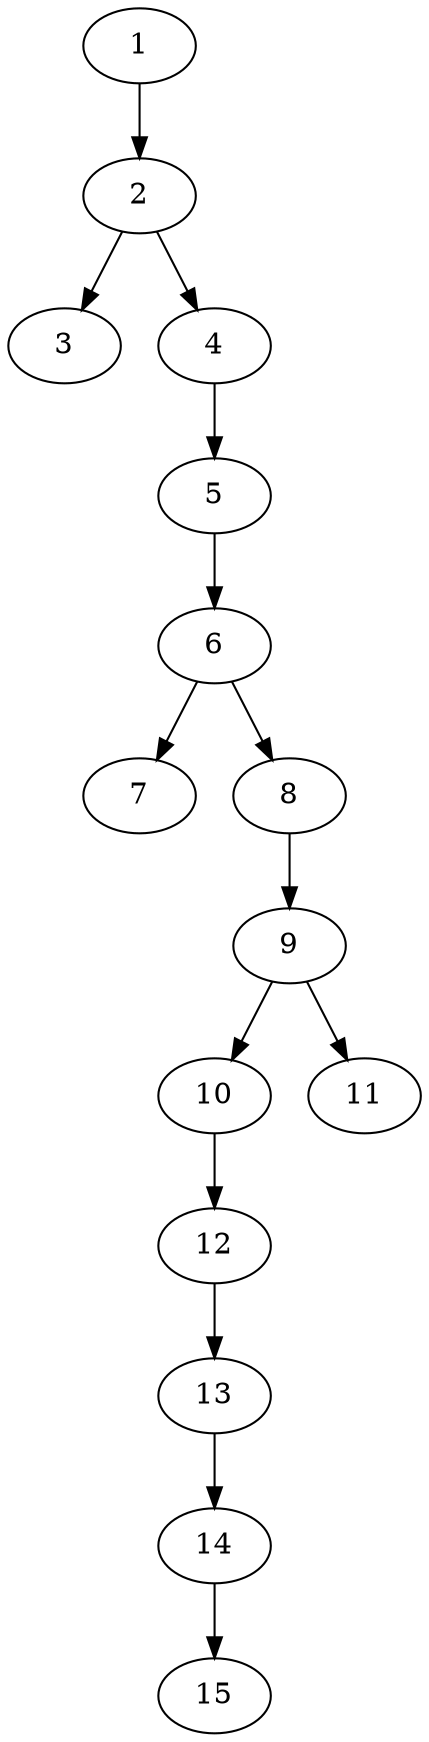// DAG automatically generated by daggen at Thu Oct  3 13:59:26 2019
// ./daggen --dot -n 15 --ccr 0.3 --fat 0.3 --regular 0.9 --density 0.5 --mindata 5242880 --maxdata 52428800 
digraph G {
  1 [size="157494613", alpha="0.01", expect_size="47248384"] 
  1 -> 2 [size ="47248384"]
  2 [size="162372267", alpha="0.16", expect_size="48711680"] 
  2 -> 3 [size ="48711680"]
  2 -> 4 [size ="48711680"]
  3 [size="49295360", alpha="0.18", expect_size="14788608"] 
  4 [size="125818880", alpha="0.16", expect_size="37745664"] 
  4 -> 5 [size ="37745664"]
  5 [size="158532267", alpha="0.09", expect_size="47559680"] 
  5 -> 6 [size ="47559680"]
  6 [size="117821440", alpha="0.02", expect_size="35346432"] 
  6 -> 7 [size ="35346432"]
  6 -> 8 [size ="35346432"]
  7 [size="119398400", alpha="0.11", expect_size="35819520"] 
  8 [size="43260587", alpha="0.17", expect_size="12978176"] 
  8 -> 9 [size ="12978176"]
  9 [size="128088747", alpha="0.16", expect_size="38426624"] 
  9 -> 10 [size ="38426624"]
  9 -> 11 [size ="38426624"]
  10 [size="21637120", alpha="0.03", expect_size="6491136"] 
  10 -> 12 [size ="6491136"]
  11 [size="87507627", alpha="0.19", expect_size="26252288"] 
  12 [size="95976107", alpha="0.09", expect_size="28792832"] 
  12 -> 13 [size ="28792832"]
  13 [size="63798613", alpha="0.14", expect_size="19139584"] 
  13 -> 14 [size ="19139584"]
  14 [size="46042453", alpha="0.18", expect_size="13812736"] 
  14 -> 15 [size ="13812736"]
  15 [size="173926400", alpha="0.12", expect_size="52177920"] 
}
